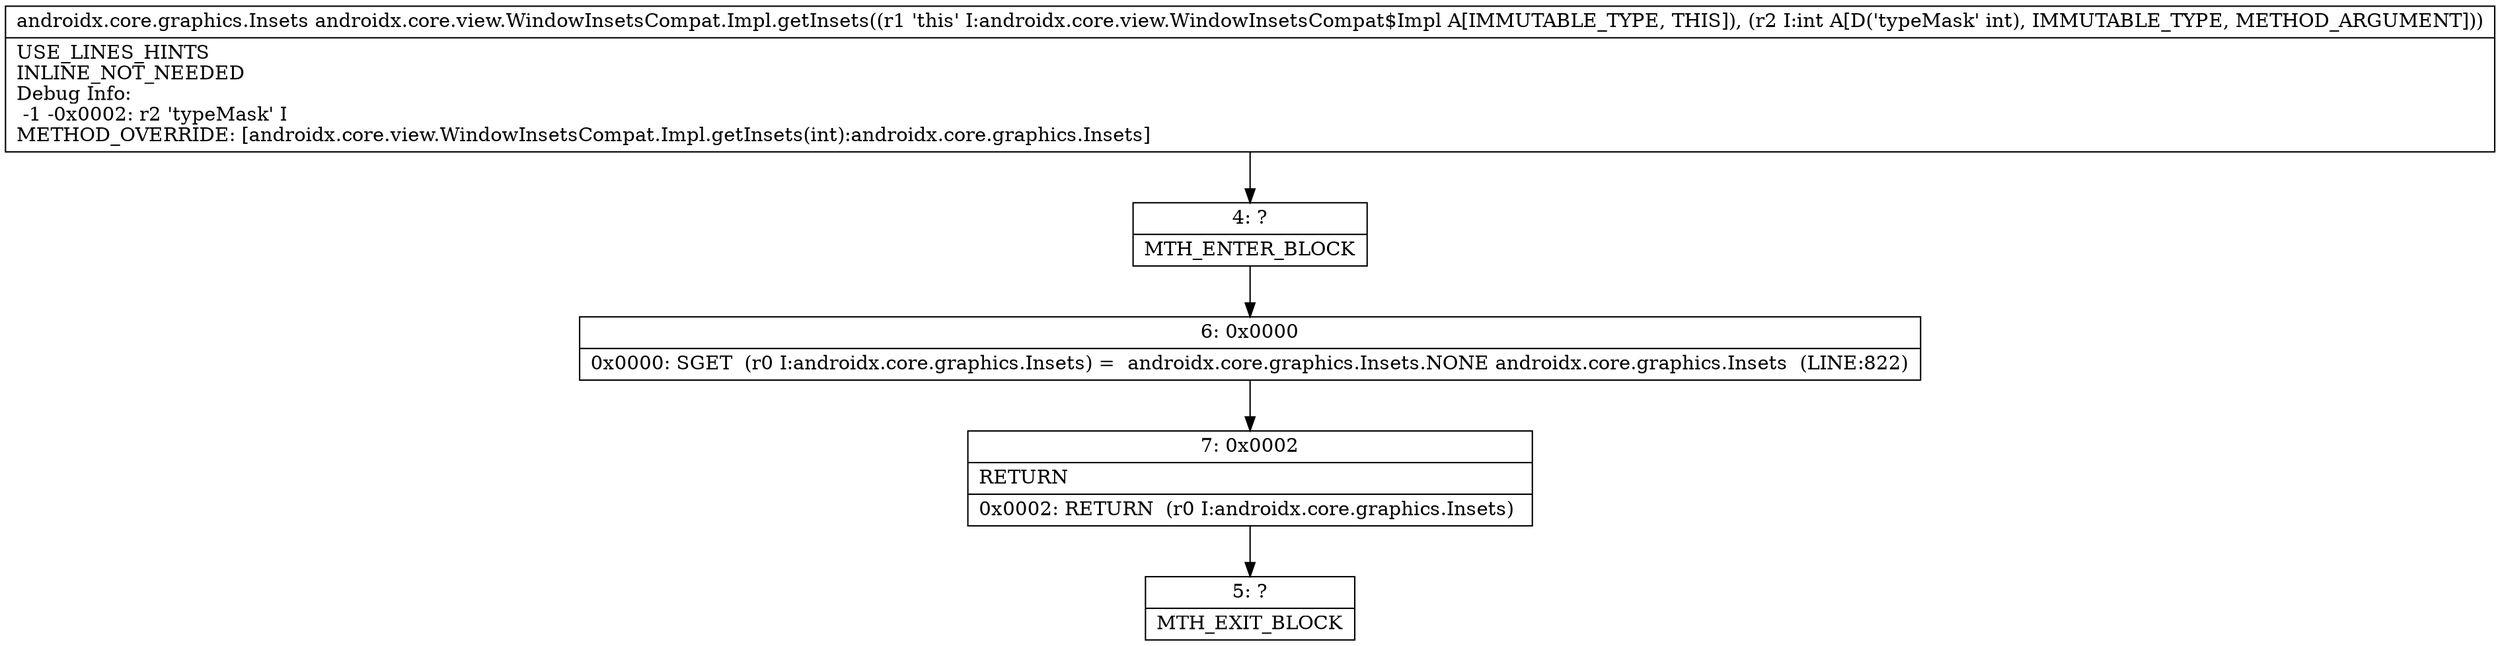 digraph "CFG forandroidx.core.view.WindowInsetsCompat.Impl.getInsets(I)Landroidx\/core\/graphics\/Insets;" {
Node_4 [shape=record,label="{4\:\ ?|MTH_ENTER_BLOCK\l}"];
Node_6 [shape=record,label="{6\:\ 0x0000|0x0000: SGET  (r0 I:androidx.core.graphics.Insets) =  androidx.core.graphics.Insets.NONE androidx.core.graphics.Insets  (LINE:822)\l}"];
Node_7 [shape=record,label="{7\:\ 0x0002|RETURN\l|0x0002: RETURN  (r0 I:androidx.core.graphics.Insets) \l}"];
Node_5 [shape=record,label="{5\:\ ?|MTH_EXIT_BLOCK\l}"];
MethodNode[shape=record,label="{androidx.core.graphics.Insets androidx.core.view.WindowInsetsCompat.Impl.getInsets((r1 'this' I:androidx.core.view.WindowInsetsCompat$Impl A[IMMUTABLE_TYPE, THIS]), (r2 I:int A[D('typeMask' int), IMMUTABLE_TYPE, METHOD_ARGUMENT]))  | USE_LINES_HINTS\lINLINE_NOT_NEEDED\lDebug Info:\l  \-1 \-0x0002: r2 'typeMask' I\lMETHOD_OVERRIDE: [androidx.core.view.WindowInsetsCompat.Impl.getInsets(int):androidx.core.graphics.Insets]\l}"];
MethodNode -> Node_4;Node_4 -> Node_6;
Node_6 -> Node_7;
Node_7 -> Node_5;
}

